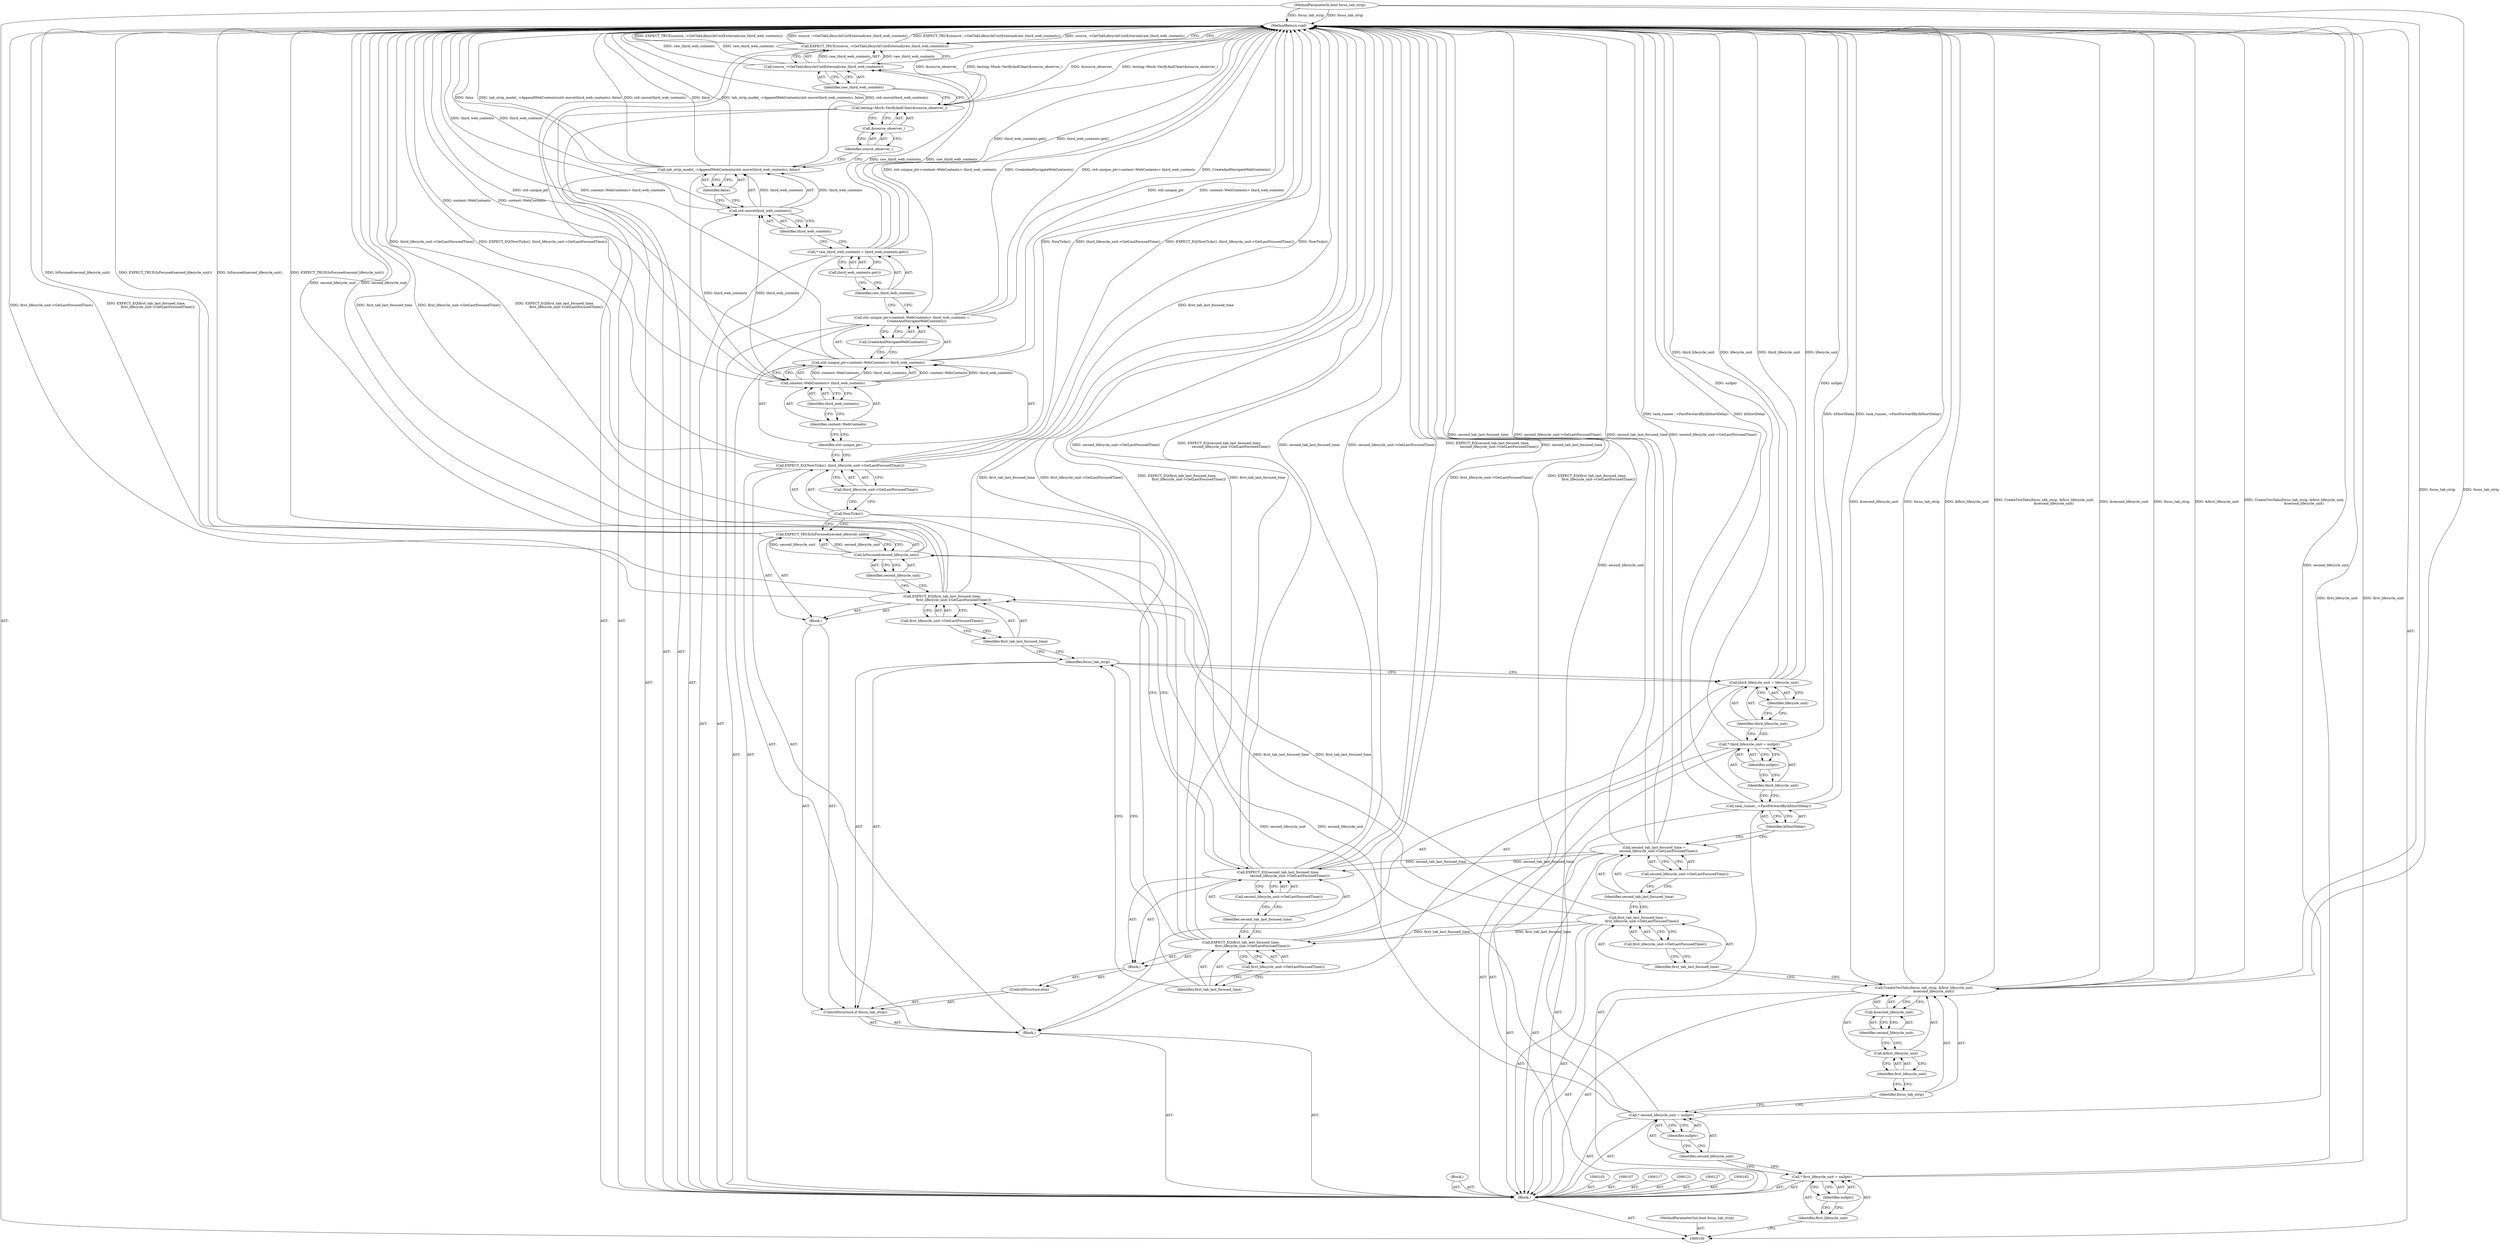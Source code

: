 digraph "1_Chrome_7394cf6f43d7a86630d3eb1c728fd63c621b5530_11" {
"1000177" [label="(MethodReturn,void)"];
"1000101" [label="(MethodParameterIn,bool focus_tab_strip)"];
"1000262" [label="(MethodParameterOut,bool focus_tab_strip)"];
"1000102" [label="(Block,)"];
"1000124" [label="(Call,second_lifecycle_unit->GetLastFocusedTime())"];
"1000126" [label="(Identifier,kShortDelay)"];
"1000125" [label="(Call,task_runner_->FastForwardBy(kShortDelay))"];
"1000128" [label="(Call,* third_lifecycle_unit = nullptr)"];
"1000129" [label="(Identifier,third_lifecycle_unit)"];
"1000130" [label="(Identifier,nullptr)"];
"1000131" [label="(Block,)"];
"1000132" [label="(Call,third_lifecycle_unit = lifecycle_unit)"];
"1000133" [label="(Identifier,third_lifecycle_unit)"];
"1000134" [label="(Identifier,lifecycle_unit)"];
"1000135" [label="(ControlStructure,if (focus_tab_strip))"];
"1000136" [label="(Identifier,focus_tab_strip)"];
"1000137" [label="(Block,)"];
"1000138" [label="(Call,EXPECT_EQ(first_tab_last_focused_time,\n                      first_lifecycle_unit->GetLastFocusedTime()))"];
"1000139" [label="(Identifier,first_tab_last_focused_time)"];
"1000104" [label="(Call,* first_lifecycle_unit = nullptr)"];
"1000105" [label="(Identifier,first_lifecycle_unit)"];
"1000106" [label="(Identifier,nullptr)"];
"1000140" [label="(Call,first_lifecycle_unit->GetLastFocusedTime())"];
"1000141" [label="(Call,EXPECT_TRUE(IsFocused(second_lifecycle_unit)))"];
"1000142" [label="(Call,IsFocused(second_lifecycle_unit))"];
"1000143" [label="(Identifier,second_lifecycle_unit)"];
"1000144" [label="(ControlStructure,else)"];
"1000145" [label="(Block,)"];
"1000146" [label="(Call,EXPECT_EQ(first_tab_last_focused_time,\n                      first_lifecycle_unit->GetLastFocusedTime()))"];
"1000147" [label="(Identifier,first_tab_last_focused_time)"];
"1000148" [label="(Call,first_lifecycle_unit->GetLastFocusedTime())"];
"1000149" [label="(Call,EXPECT_EQ(second_tab_last_focused_time,\n                      second_lifecycle_unit->GetLastFocusedTime()))"];
"1000150" [label="(Identifier,second_tab_last_focused_time)"];
"1000151" [label="(Call,second_lifecycle_unit->GetLastFocusedTime())"];
"1000152" [label="(Call,EXPECT_EQ(NowTicks(), third_lifecycle_unit->GetLastFocusedTime()))"];
"1000153" [label="(Call,NowTicks())"];
"1000154" [label="(Call,third_lifecycle_unit->GetLastFocusedTime())"];
"1000108" [label="(Call,* second_lifecycle_unit = nullptr)"];
"1000109" [label="(Identifier,second_lifecycle_unit)"];
"1000110" [label="(Identifier,nullptr)"];
"1000158" [label="(Call,content::WebContents> third_web_contents)"];
"1000159" [label="(Identifier,content::WebContents)"];
"1000155" [label="(Call,std::unique_ptr<content::WebContents> third_web_contents =\n         CreateAndNavigateWebContents())"];
"1000156" [label="(Call,std::unique_ptr<content::WebContents> third_web_contents)"];
"1000157" [label="(Identifier,std::unique_ptr)"];
"1000160" [label="(Identifier,third_web_contents)"];
"1000161" [label="(Call,CreateAndNavigateWebContents())"];
"1000163" [label="(Call,* raw_third_web_contents = third_web_contents.get())"];
"1000164" [label="(Identifier,raw_third_web_contents)"];
"1000165" [label="(Call,third_web_contents.get())"];
"1000167" [label="(Call,std::move(third_web_contents))"];
"1000166" [label="(Call,tab_strip_model_->AppendWebContents(std::move(third_web_contents), false))"];
"1000168" [label="(Identifier,third_web_contents)"];
"1000169" [label="(Identifier,false)"];
"1000171" [label="(Call,&source_observer_)"];
"1000172" [label="(Identifier,source_observer_)"];
"1000170" [label="(Call,testing::Mock::VerifyAndClear(&source_observer_))"];
"1000174" [label="(Call,source_->GetTabLifecycleUnitExternal(raw_third_web_contents))"];
"1000173" [label="(Call,EXPECT_TRUE(source_->GetTabLifecycleUnitExternal(raw_third_web_contents)))"];
"1000175" [label="(Identifier,raw_third_web_contents)"];
"1000176" [label="(Block,)"];
"1000112" [label="(Identifier,focus_tab_strip)"];
"1000113" [label="(Call,&first_lifecycle_unit)"];
"1000114" [label="(Identifier,first_lifecycle_unit)"];
"1000111" [label="(Call,CreateTwoTabs(focus_tab_strip, &first_lifecycle_unit,\n                  &second_lifecycle_unit))"];
"1000115" [label="(Call,&second_lifecycle_unit)"];
"1000116" [label="(Identifier,second_lifecycle_unit)"];
"1000118" [label="(Call,first_tab_last_focused_time =\n        first_lifecycle_unit->GetLastFocusedTime())"];
"1000119" [label="(Identifier,first_tab_last_focused_time)"];
"1000120" [label="(Call,first_lifecycle_unit->GetLastFocusedTime())"];
"1000122" [label="(Call,second_tab_last_focused_time =\n        second_lifecycle_unit->GetLastFocusedTime())"];
"1000123" [label="(Identifier,second_tab_last_focused_time)"];
"1000177" -> "1000100"  [label="AST: "];
"1000177" -> "1000173"  [label="CFG: "];
"1000158" -> "1000177"  [label="DDG: content::WebContents"];
"1000141" -> "1000177"  [label="DDG: IsFocused(second_lifecycle_unit)"];
"1000141" -> "1000177"  [label="DDG: EXPECT_TRUE(IsFocused(second_lifecycle_unit))"];
"1000125" -> "1000177"  [label="DDG: task_runner_->FastForwardBy(kShortDelay)"];
"1000125" -> "1000177"  [label="DDG: kShortDelay"];
"1000149" -> "1000177"  [label="DDG: second_lifecycle_unit->GetLastFocusedTime()"];
"1000149" -> "1000177"  [label="DDG: EXPECT_EQ(second_tab_last_focused_time,\n                      second_lifecycle_unit->GetLastFocusedTime())"];
"1000149" -> "1000177"  [label="DDG: second_tab_last_focused_time"];
"1000166" -> "1000177"  [label="DDG: false"];
"1000166" -> "1000177"  [label="DDG: tab_strip_model_->AppendWebContents(std::move(third_web_contents), false)"];
"1000166" -> "1000177"  [label="DDG: std::move(third_web_contents)"];
"1000156" -> "1000177"  [label="DDG: std::unique_ptr"];
"1000156" -> "1000177"  [label="DDG: content::WebContents> third_web_contents"];
"1000104" -> "1000177"  [label="DDG: first_lifecycle_unit"];
"1000111" -> "1000177"  [label="DDG: &second_lifecycle_unit"];
"1000111" -> "1000177"  [label="DDG: focus_tab_strip"];
"1000111" -> "1000177"  [label="DDG: &first_lifecycle_unit"];
"1000111" -> "1000177"  [label="DDG: CreateTwoTabs(focus_tab_strip, &first_lifecycle_unit,\n                  &second_lifecycle_unit)"];
"1000152" -> "1000177"  [label="DDG: NowTicks()"];
"1000152" -> "1000177"  [label="DDG: third_lifecycle_unit->GetLastFocusedTime()"];
"1000152" -> "1000177"  [label="DDG: EXPECT_EQ(NowTicks(), third_lifecycle_unit->GetLastFocusedTime())"];
"1000167" -> "1000177"  [label="DDG: third_web_contents"];
"1000128" -> "1000177"  [label="DDG: nullptr"];
"1000122" -> "1000177"  [label="DDG: second_tab_last_focused_time"];
"1000122" -> "1000177"  [label="DDG: second_lifecycle_unit->GetLastFocusedTime()"];
"1000138" -> "1000177"  [label="DDG: first_tab_last_focused_time"];
"1000138" -> "1000177"  [label="DDG: first_lifecycle_unit->GetLastFocusedTime()"];
"1000138" -> "1000177"  [label="DDG: EXPECT_EQ(first_tab_last_focused_time,\n                      first_lifecycle_unit->GetLastFocusedTime())"];
"1000132" -> "1000177"  [label="DDG: lifecycle_unit"];
"1000132" -> "1000177"  [label="DDG: third_lifecycle_unit"];
"1000146" -> "1000177"  [label="DDG: first_lifecycle_unit->GetLastFocusedTime()"];
"1000146" -> "1000177"  [label="DDG: EXPECT_EQ(first_tab_last_focused_time,\n                      first_lifecycle_unit->GetLastFocusedTime())"];
"1000146" -> "1000177"  [label="DDG: first_tab_last_focused_time"];
"1000101" -> "1000177"  [label="DDG: focus_tab_strip"];
"1000173" -> "1000177"  [label="DDG: EXPECT_TRUE(source_->GetTabLifecycleUnitExternal(raw_third_web_contents))"];
"1000173" -> "1000177"  [label="DDG: source_->GetTabLifecycleUnitExternal(raw_third_web_contents)"];
"1000142" -> "1000177"  [label="DDG: second_lifecycle_unit"];
"1000170" -> "1000177"  [label="DDG: &source_observer_"];
"1000170" -> "1000177"  [label="DDG: testing::Mock::VerifyAndClear(&source_observer_)"];
"1000155" -> "1000177"  [label="DDG: std::unique_ptr<content::WebContents> third_web_contents"];
"1000155" -> "1000177"  [label="DDG: CreateAndNavigateWebContents()"];
"1000174" -> "1000177"  [label="DDG: raw_third_web_contents"];
"1000108" -> "1000177"  [label="DDG: second_lifecycle_unit"];
"1000163" -> "1000177"  [label="DDG: third_web_contents.get()"];
"1000101" -> "1000100"  [label="AST: "];
"1000101" -> "1000177"  [label="DDG: focus_tab_strip"];
"1000101" -> "1000111"  [label="DDG: focus_tab_strip"];
"1000262" -> "1000100"  [label="AST: "];
"1000102" -> "1000100"  [label="AST: "];
"1000103" -> "1000102"  [label="AST: "];
"1000104" -> "1000102"  [label="AST: "];
"1000107" -> "1000102"  [label="AST: "];
"1000108" -> "1000102"  [label="AST: "];
"1000111" -> "1000102"  [label="AST: "];
"1000117" -> "1000102"  [label="AST: "];
"1000118" -> "1000102"  [label="AST: "];
"1000121" -> "1000102"  [label="AST: "];
"1000122" -> "1000102"  [label="AST: "];
"1000125" -> "1000102"  [label="AST: "];
"1000127" -> "1000102"  [label="AST: "];
"1000128" -> "1000102"  [label="AST: "];
"1000131" -> "1000102"  [label="AST: "];
"1000155" -> "1000102"  [label="AST: "];
"1000162" -> "1000102"  [label="AST: "];
"1000163" -> "1000102"  [label="AST: "];
"1000166" -> "1000102"  [label="AST: "];
"1000170" -> "1000102"  [label="AST: "];
"1000173" -> "1000102"  [label="AST: "];
"1000176" -> "1000102"  [label="AST: "];
"1000124" -> "1000122"  [label="AST: "];
"1000124" -> "1000123"  [label="CFG: "];
"1000122" -> "1000124"  [label="CFG: "];
"1000126" -> "1000125"  [label="AST: "];
"1000126" -> "1000122"  [label="CFG: "];
"1000125" -> "1000126"  [label="CFG: "];
"1000125" -> "1000102"  [label="AST: "];
"1000125" -> "1000126"  [label="CFG: "];
"1000126" -> "1000125"  [label="AST: "];
"1000129" -> "1000125"  [label="CFG: "];
"1000125" -> "1000177"  [label="DDG: task_runner_->FastForwardBy(kShortDelay)"];
"1000125" -> "1000177"  [label="DDG: kShortDelay"];
"1000128" -> "1000102"  [label="AST: "];
"1000128" -> "1000130"  [label="CFG: "];
"1000129" -> "1000128"  [label="AST: "];
"1000130" -> "1000128"  [label="AST: "];
"1000133" -> "1000128"  [label="CFG: "];
"1000128" -> "1000177"  [label="DDG: nullptr"];
"1000129" -> "1000128"  [label="AST: "];
"1000129" -> "1000125"  [label="CFG: "];
"1000130" -> "1000129"  [label="CFG: "];
"1000130" -> "1000128"  [label="AST: "];
"1000130" -> "1000129"  [label="CFG: "];
"1000128" -> "1000130"  [label="CFG: "];
"1000131" -> "1000102"  [label="AST: "];
"1000132" -> "1000131"  [label="AST: "];
"1000135" -> "1000131"  [label="AST: "];
"1000152" -> "1000131"  [label="AST: "];
"1000132" -> "1000131"  [label="AST: "];
"1000132" -> "1000134"  [label="CFG: "];
"1000133" -> "1000132"  [label="AST: "];
"1000134" -> "1000132"  [label="AST: "];
"1000136" -> "1000132"  [label="CFG: "];
"1000132" -> "1000177"  [label="DDG: lifecycle_unit"];
"1000132" -> "1000177"  [label="DDG: third_lifecycle_unit"];
"1000133" -> "1000132"  [label="AST: "];
"1000133" -> "1000128"  [label="CFG: "];
"1000134" -> "1000133"  [label="CFG: "];
"1000134" -> "1000132"  [label="AST: "];
"1000134" -> "1000133"  [label="CFG: "];
"1000132" -> "1000134"  [label="CFG: "];
"1000135" -> "1000131"  [label="AST: "];
"1000136" -> "1000135"  [label="AST: "];
"1000137" -> "1000135"  [label="AST: "];
"1000144" -> "1000135"  [label="AST: "];
"1000136" -> "1000135"  [label="AST: "];
"1000136" -> "1000132"  [label="CFG: "];
"1000139" -> "1000136"  [label="CFG: "];
"1000147" -> "1000136"  [label="CFG: "];
"1000137" -> "1000135"  [label="AST: "];
"1000138" -> "1000137"  [label="AST: "];
"1000141" -> "1000137"  [label="AST: "];
"1000138" -> "1000137"  [label="AST: "];
"1000138" -> "1000140"  [label="CFG: "];
"1000139" -> "1000138"  [label="AST: "];
"1000140" -> "1000138"  [label="AST: "];
"1000143" -> "1000138"  [label="CFG: "];
"1000138" -> "1000177"  [label="DDG: first_tab_last_focused_time"];
"1000138" -> "1000177"  [label="DDG: first_lifecycle_unit->GetLastFocusedTime()"];
"1000138" -> "1000177"  [label="DDG: EXPECT_EQ(first_tab_last_focused_time,\n                      first_lifecycle_unit->GetLastFocusedTime())"];
"1000118" -> "1000138"  [label="DDG: first_tab_last_focused_time"];
"1000139" -> "1000138"  [label="AST: "];
"1000139" -> "1000136"  [label="CFG: "];
"1000140" -> "1000139"  [label="CFG: "];
"1000104" -> "1000102"  [label="AST: "];
"1000104" -> "1000106"  [label="CFG: "];
"1000105" -> "1000104"  [label="AST: "];
"1000106" -> "1000104"  [label="AST: "];
"1000109" -> "1000104"  [label="CFG: "];
"1000104" -> "1000177"  [label="DDG: first_lifecycle_unit"];
"1000105" -> "1000104"  [label="AST: "];
"1000105" -> "1000100"  [label="CFG: "];
"1000106" -> "1000105"  [label="CFG: "];
"1000106" -> "1000104"  [label="AST: "];
"1000106" -> "1000105"  [label="CFG: "];
"1000104" -> "1000106"  [label="CFG: "];
"1000140" -> "1000138"  [label="AST: "];
"1000140" -> "1000139"  [label="CFG: "];
"1000138" -> "1000140"  [label="CFG: "];
"1000141" -> "1000137"  [label="AST: "];
"1000141" -> "1000142"  [label="CFG: "];
"1000142" -> "1000141"  [label="AST: "];
"1000153" -> "1000141"  [label="CFG: "];
"1000141" -> "1000177"  [label="DDG: IsFocused(second_lifecycle_unit)"];
"1000141" -> "1000177"  [label="DDG: EXPECT_TRUE(IsFocused(second_lifecycle_unit))"];
"1000142" -> "1000141"  [label="DDG: second_lifecycle_unit"];
"1000142" -> "1000141"  [label="AST: "];
"1000142" -> "1000143"  [label="CFG: "];
"1000143" -> "1000142"  [label="AST: "];
"1000141" -> "1000142"  [label="CFG: "];
"1000142" -> "1000177"  [label="DDG: second_lifecycle_unit"];
"1000142" -> "1000141"  [label="DDG: second_lifecycle_unit"];
"1000108" -> "1000142"  [label="DDG: second_lifecycle_unit"];
"1000143" -> "1000142"  [label="AST: "];
"1000143" -> "1000138"  [label="CFG: "];
"1000142" -> "1000143"  [label="CFG: "];
"1000144" -> "1000135"  [label="AST: "];
"1000145" -> "1000144"  [label="AST: "];
"1000145" -> "1000144"  [label="AST: "];
"1000146" -> "1000145"  [label="AST: "];
"1000149" -> "1000145"  [label="AST: "];
"1000146" -> "1000145"  [label="AST: "];
"1000146" -> "1000148"  [label="CFG: "];
"1000147" -> "1000146"  [label="AST: "];
"1000148" -> "1000146"  [label="AST: "];
"1000150" -> "1000146"  [label="CFG: "];
"1000146" -> "1000177"  [label="DDG: first_lifecycle_unit->GetLastFocusedTime()"];
"1000146" -> "1000177"  [label="DDG: EXPECT_EQ(first_tab_last_focused_time,\n                      first_lifecycle_unit->GetLastFocusedTime())"];
"1000146" -> "1000177"  [label="DDG: first_tab_last_focused_time"];
"1000118" -> "1000146"  [label="DDG: first_tab_last_focused_time"];
"1000147" -> "1000146"  [label="AST: "];
"1000147" -> "1000136"  [label="CFG: "];
"1000148" -> "1000147"  [label="CFG: "];
"1000148" -> "1000146"  [label="AST: "];
"1000148" -> "1000147"  [label="CFG: "];
"1000146" -> "1000148"  [label="CFG: "];
"1000149" -> "1000145"  [label="AST: "];
"1000149" -> "1000151"  [label="CFG: "];
"1000150" -> "1000149"  [label="AST: "];
"1000151" -> "1000149"  [label="AST: "];
"1000153" -> "1000149"  [label="CFG: "];
"1000149" -> "1000177"  [label="DDG: second_lifecycle_unit->GetLastFocusedTime()"];
"1000149" -> "1000177"  [label="DDG: EXPECT_EQ(second_tab_last_focused_time,\n                      second_lifecycle_unit->GetLastFocusedTime())"];
"1000149" -> "1000177"  [label="DDG: second_tab_last_focused_time"];
"1000122" -> "1000149"  [label="DDG: second_tab_last_focused_time"];
"1000150" -> "1000149"  [label="AST: "];
"1000150" -> "1000146"  [label="CFG: "];
"1000151" -> "1000150"  [label="CFG: "];
"1000151" -> "1000149"  [label="AST: "];
"1000151" -> "1000150"  [label="CFG: "];
"1000149" -> "1000151"  [label="CFG: "];
"1000152" -> "1000131"  [label="AST: "];
"1000152" -> "1000154"  [label="CFG: "];
"1000153" -> "1000152"  [label="AST: "];
"1000154" -> "1000152"  [label="AST: "];
"1000157" -> "1000152"  [label="CFG: "];
"1000152" -> "1000177"  [label="DDG: NowTicks()"];
"1000152" -> "1000177"  [label="DDG: third_lifecycle_unit->GetLastFocusedTime()"];
"1000152" -> "1000177"  [label="DDG: EXPECT_EQ(NowTicks(), third_lifecycle_unit->GetLastFocusedTime())"];
"1000153" -> "1000152"  [label="AST: "];
"1000153" -> "1000141"  [label="CFG: "];
"1000153" -> "1000149"  [label="CFG: "];
"1000154" -> "1000153"  [label="CFG: "];
"1000154" -> "1000152"  [label="AST: "];
"1000154" -> "1000153"  [label="CFG: "];
"1000152" -> "1000154"  [label="CFG: "];
"1000108" -> "1000102"  [label="AST: "];
"1000108" -> "1000110"  [label="CFG: "];
"1000109" -> "1000108"  [label="AST: "];
"1000110" -> "1000108"  [label="AST: "];
"1000112" -> "1000108"  [label="CFG: "];
"1000108" -> "1000177"  [label="DDG: second_lifecycle_unit"];
"1000108" -> "1000142"  [label="DDG: second_lifecycle_unit"];
"1000109" -> "1000108"  [label="AST: "];
"1000109" -> "1000104"  [label="CFG: "];
"1000110" -> "1000109"  [label="CFG: "];
"1000110" -> "1000108"  [label="AST: "];
"1000110" -> "1000109"  [label="CFG: "];
"1000108" -> "1000110"  [label="CFG: "];
"1000158" -> "1000156"  [label="AST: "];
"1000158" -> "1000160"  [label="CFG: "];
"1000159" -> "1000158"  [label="AST: "];
"1000160" -> "1000158"  [label="AST: "];
"1000156" -> "1000158"  [label="CFG: "];
"1000158" -> "1000177"  [label="DDG: content::WebContents"];
"1000158" -> "1000156"  [label="DDG: content::WebContents"];
"1000158" -> "1000156"  [label="DDG: third_web_contents"];
"1000158" -> "1000167"  [label="DDG: third_web_contents"];
"1000159" -> "1000158"  [label="AST: "];
"1000159" -> "1000157"  [label="CFG: "];
"1000160" -> "1000159"  [label="CFG: "];
"1000155" -> "1000102"  [label="AST: "];
"1000155" -> "1000161"  [label="CFG: "];
"1000156" -> "1000155"  [label="AST: "];
"1000161" -> "1000155"  [label="AST: "];
"1000164" -> "1000155"  [label="CFG: "];
"1000155" -> "1000177"  [label="DDG: std::unique_ptr<content::WebContents> third_web_contents"];
"1000155" -> "1000177"  [label="DDG: CreateAndNavigateWebContents()"];
"1000156" -> "1000155"  [label="AST: "];
"1000156" -> "1000158"  [label="CFG: "];
"1000157" -> "1000156"  [label="AST: "];
"1000158" -> "1000156"  [label="AST: "];
"1000161" -> "1000156"  [label="CFG: "];
"1000156" -> "1000177"  [label="DDG: std::unique_ptr"];
"1000156" -> "1000177"  [label="DDG: content::WebContents> third_web_contents"];
"1000158" -> "1000156"  [label="DDG: content::WebContents"];
"1000158" -> "1000156"  [label="DDG: third_web_contents"];
"1000157" -> "1000156"  [label="AST: "];
"1000157" -> "1000152"  [label="CFG: "];
"1000159" -> "1000157"  [label="CFG: "];
"1000160" -> "1000158"  [label="AST: "];
"1000160" -> "1000159"  [label="CFG: "];
"1000158" -> "1000160"  [label="CFG: "];
"1000161" -> "1000155"  [label="AST: "];
"1000161" -> "1000156"  [label="CFG: "];
"1000155" -> "1000161"  [label="CFG: "];
"1000163" -> "1000102"  [label="AST: "];
"1000163" -> "1000165"  [label="CFG: "];
"1000164" -> "1000163"  [label="AST: "];
"1000165" -> "1000163"  [label="AST: "];
"1000168" -> "1000163"  [label="CFG: "];
"1000163" -> "1000177"  [label="DDG: third_web_contents.get()"];
"1000163" -> "1000174"  [label="DDG: raw_third_web_contents"];
"1000164" -> "1000163"  [label="AST: "];
"1000164" -> "1000155"  [label="CFG: "];
"1000165" -> "1000164"  [label="CFG: "];
"1000165" -> "1000163"  [label="AST: "];
"1000165" -> "1000164"  [label="CFG: "];
"1000163" -> "1000165"  [label="CFG: "];
"1000167" -> "1000166"  [label="AST: "];
"1000167" -> "1000168"  [label="CFG: "];
"1000168" -> "1000167"  [label="AST: "];
"1000169" -> "1000167"  [label="CFG: "];
"1000167" -> "1000177"  [label="DDG: third_web_contents"];
"1000167" -> "1000166"  [label="DDG: third_web_contents"];
"1000158" -> "1000167"  [label="DDG: third_web_contents"];
"1000166" -> "1000102"  [label="AST: "];
"1000166" -> "1000169"  [label="CFG: "];
"1000167" -> "1000166"  [label="AST: "];
"1000169" -> "1000166"  [label="AST: "];
"1000172" -> "1000166"  [label="CFG: "];
"1000166" -> "1000177"  [label="DDG: false"];
"1000166" -> "1000177"  [label="DDG: tab_strip_model_->AppendWebContents(std::move(third_web_contents), false)"];
"1000166" -> "1000177"  [label="DDG: std::move(third_web_contents)"];
"1000167" -> "1000166"  [label="DDG: third_web_contents"];
"1000168" -> "1000167"  [label="AST: "];
"1000168" -> "1000163"  [label="CFG: "];
"1000167" -> "1000168"  [label="CFG: "];
"1000169" -> "1000166"  [label="AST: "];
"1000169" -> "1000167"  [label="CFG: "];
"1000166" -> "1000169"  [label="CFG: "];
"1000171" -> "1000170"  [label="AST: "];
"1000171" -> "1000172"  [label="CFG: "];
"1000172" -> "1000171"  [label="AST: "];
"1000170" -> "1000171"  [label="CFG: "];
"1000172" -> "1000171"  [label="AST: "];
"1000172" -> "1000166"  [label="CFG: "];
"1000171" -> "1000172"  [label="CFG: "];
"1000170" -> "1000102"  [label="AST: "];
"1000170" -> "1000171"  [label="CFG: "];
"1000171" -> "1000170"  [label="AST: "];
"1000175" -> "1000170"  [label="CFG: "];
"1000170" -> "1000177"  [label="DDG: &source_observer_"];
"1000170" -> "1000177"  [label="DDG: testing::Mock::VerifyAndClear(&source_observer_)"];
"1000174" -> "1000173"  [label="AST: "];
"1000174" -> "1000175"  [label="CFG: "];
"1000175" -> "1000174"  [label="AST: "];
"1000173" -> "1000174"  [label="CFG: "];
"1000174" -> "1000177"  [label="DDG: raw_third_web_contents"];
"1000174" -> "1000173"  [label="DDG: raw_third_web_contents"];
"1000163" -> "1000174"  [label="DDG: raw_third_web_contents"];
"1000173" -> "1000102"  [label="AST: "];
"1000173" -> "1000174"  [label="CFG: "];
"1000174" -> "1000173"  [label="AST: "];
"1000177" -> "1000173"  [label="CFG: "];
"1000173" -> "1000177"  [label="DDG: EXPECT_TRUE(source_->GetTabLifecycleUnitExternal(raw_third_web_contents))"];
"1000173" -> "1000177"  [label="DDG: source_->GetTabLifecycleUnitExternal(raw_third_web_contents)"];
"1000174" -> "1000173"  [label="DDG: raw_third_web_contents"];
"1000175" -> "1000174"  [label="AST: "];
"1000175" -> "1000170"  [label="CFG: "];
"1000174" -> "1000175"  [label="CFG: "];
"1000176" -> "1000102"  [label="AST: "];
"1000112" -> "1000111"  [label="AST: "];
"1000112" -> "1000108"  [label="CFG: "];
"1000114" -> "1000112"  [label="CFG: "];
"1000113" -> "1000111"  [label="AST: "];
"1000113" -> "1000114"  [label="CFG: "];
"1000114" -> "1000113"  [label="AST: "];
"1000116" -> "1000113"  [label="CFG: "];
"1000114" -> "1000113"  [label="AST: "];
"1000114" -> "1000112"  [label="CFG: "];
"1000113" -> "1000114"  [label="CFG: "];
"1000111" -> "1000102"  [label="AST: "];
"1000111" -> "1000115"  [label="CFG: "];
"1000112" -> "1000111"  [label="AST: "];
"1000113" -> "1000111"  [label="AST: "];
"1000115" -> "1000111"  [label="AST: "];
"1000119" -> "1000111"  [label="CFG: "];
"1000111" -> "1000177"  [label="DDG: &second_lifecycle_unit"];
"1000111" -> "1000177"  [label="DDG: focus_tab_strip"];
"1000111" -> "1000177"  [label="DDG: &first_lifecycle_unit"];
"1000111" -> "1000177"  [label="DDG: CreateTwoTabs(focus_tab_strip, &first_lifecycle_unit,\n                  &second_lifecycle_unit)"];
"1000101" -> "1000111"  [label="DDG: focus_tab_strip"];
"1000115" -> "1000111"  [label="AST: "];
"1000115" -> "1000116"  [label="CFG: "];
"1000116" -> "1000115"  [label="AST: "];
"1000111" -> "1000115"  [label="CFG: "];
"1000116" -> "1000115"  [label="AST: "];
"1000116" -> "1000113"  [label="CFG: "];
"1000115" -> "1000116"  [label="CFG: "];
"1000118" -> "1000102"  [label="AST: "];
"1000118" -> "1000120"  [label="CFG: "];
"1000119" -> "1000118"  [label="AST: "];
"1000120" -> "1000118"  [label="AST: "];
"1000123" -> "1000118"  [label="CFG: "];
"1000118" -> "1000138"  [label="DDG: first_tab_last_focused_time"];
"1000118" -> "1000146"  [label="DDG: first_tab_last_focused_time"];
"1000119" -> "1000118"  [label="AST: "];
"1000119" -> "1000111"  [label="CFG: "];
"1000120" -> "1000119"  [label="CFG: "];
"1000120" -> "1000118"  [label="AST: "];
"1000120" -> "1000119"  [label="CFG: "];
"1000118" -> "1000120"  [label="CFG: "];
"1000122" -> "1000102"  [label="AST: "];
"1000122" -> "1000124"  [label="CFG: "];
"1000123" -> "1000122"  [label="AST: "];
"1000124" -> "1000122"  [label="AST: "];
"1000126" -> "1000122"  [label="CFG: "];
"1000122" -> "1000177"  [label="DDG: second_tab_last_focused_time"];
"1000122" -> "1000177"  [label="DDG: second_lifecycle_unit->GetLastFocusedTime()"];
"1000122" -> "1000149"  [label="DDG: second_tab_last_focused_time"];
"1000123" -> "1000122"  [label="AST: "];
"1000123" -> "1000118"  [label="CFG: "];
"1000124" -> "1000123"  [label="CFG: "];
}
